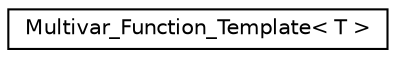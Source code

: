 digraph "Graphical Class Hierarchy"
{
  edge [fontname="Helvetica",fontsize="10",labelfontname="Helvetica",labelfontsize="10"];
  node [fontname="Helvetica",fontsize="10",shape=record];
  rankdir="LR";
  Node1 [label="Multivar_Function_Template\< T \>",height=0.2,width=0.4,color="black", fillcolor="white", style="filled",URL="$classMultivar__Function__Template.html",tooltip="Template for function with multiple double variables. "];
}
